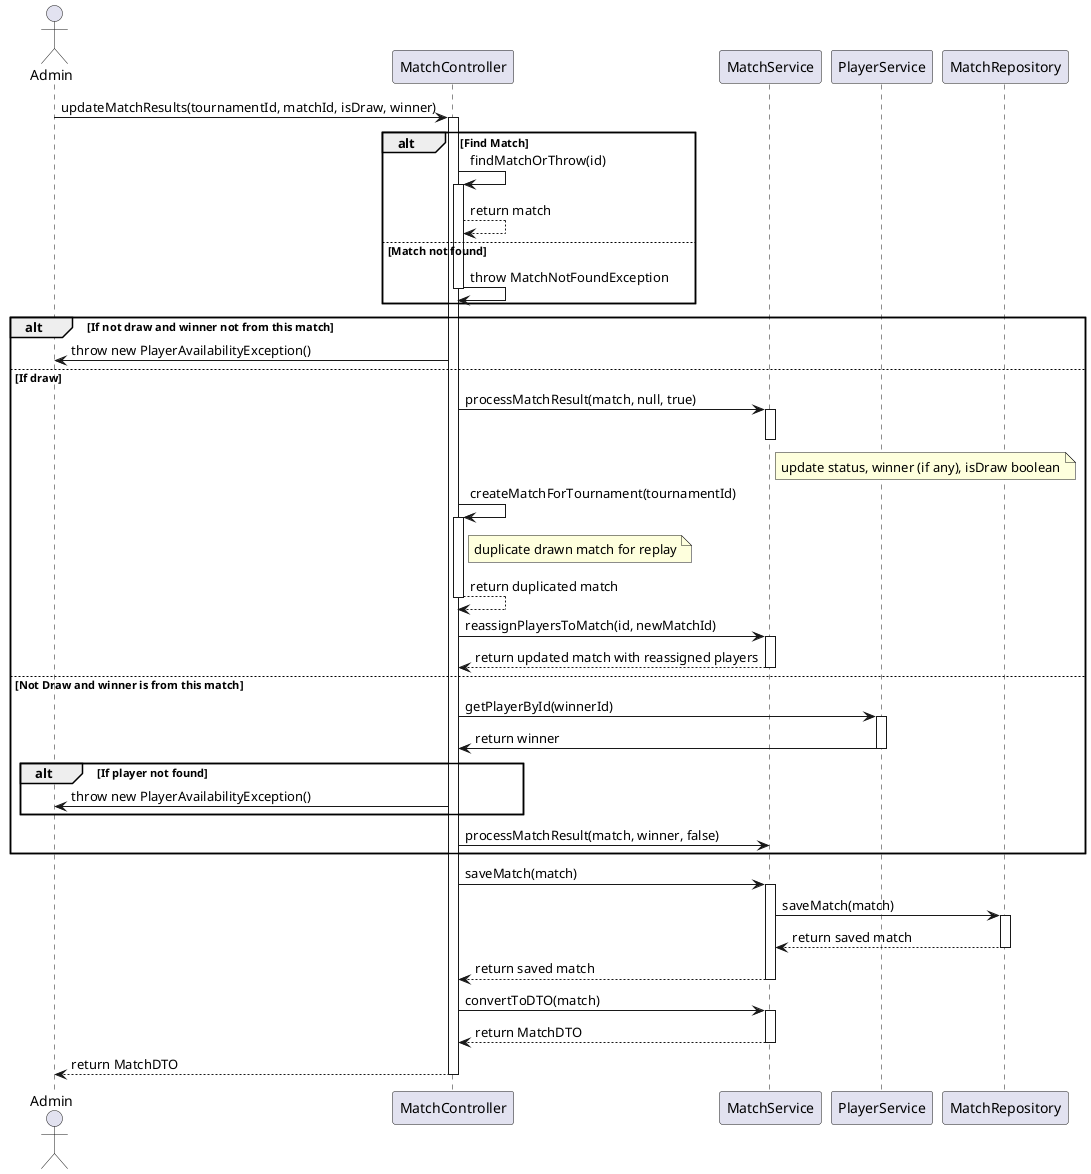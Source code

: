 @startuml
actor "Admin" as Client
participant "MatchController" as Controller
participant "MatchService" as MatchService
participant "PlayerService" as PlayerService
participant "MatchRepository" as MatchRepository

Client -> Controller: updateMatchResults(tournamentId, matchId, isDraw, winner)
activate Controller

alt Find Match
    Controller -> Controller: findMatchOrThrow(id)
    activate Controller
    Controller --> Controller: return match
else Match not found
    Controller -> Controller: throw MatchNotFoundException
    deactivate Controller
end

alt If not draw and winner not from this match
    Controller -> Client: throw new PlayerAvailabilityException()
else If draw
    Controller -> MatchService: processMatchResult(match, null, true)
    activate MatchService
    note right of MatchService
        update status, winner (if any), isDraw boolean
    end note
    deactivate MatchService

    Controller -> Controller: createMatchForTournament(tournamentId)
    activate Controller
    note right of Controller
        duplicate drawn match for replay
    end note
    Controller --> Controller: return duplicated match
    deactivate Controller

    Controller -> MatchService: reassignPlayersToMatch(id, newMatchId)
    activate MatchService
    MatchService --> Controller: return updated match with reassigned players
    deactivate MatchService
else Not Draw and winner is from this match
    Controller -> PlayerService: getPlayerById(winnerId)
    activate PlayerService
    PlayerService -> Controller: return winner
    deactivate PlayerService
    alt If player not found
        Controller -> Client: throw new PlayerAvailabilityException() 
    end
    Controller -> MatchService: processMatchResult(match, winner, false)
end
Controller -> MatchService: saveMatch(match)
activate MatchService
MatchService -> MatchRepository: saveMatch(match)
activate MatchRepository
MatchRepository --> MatchService: return saved match
deactivate MatchRepository
MatchService --> Controller: return saved match
deactivate MatchService

Controller -> MatchService: convertToDTO(match)
activate MatchService
MatchService --> Controller: return MatchDTO
deactivate MatchService

Controller --> Client: return MatchDTO
deactivate Controller

@enduml